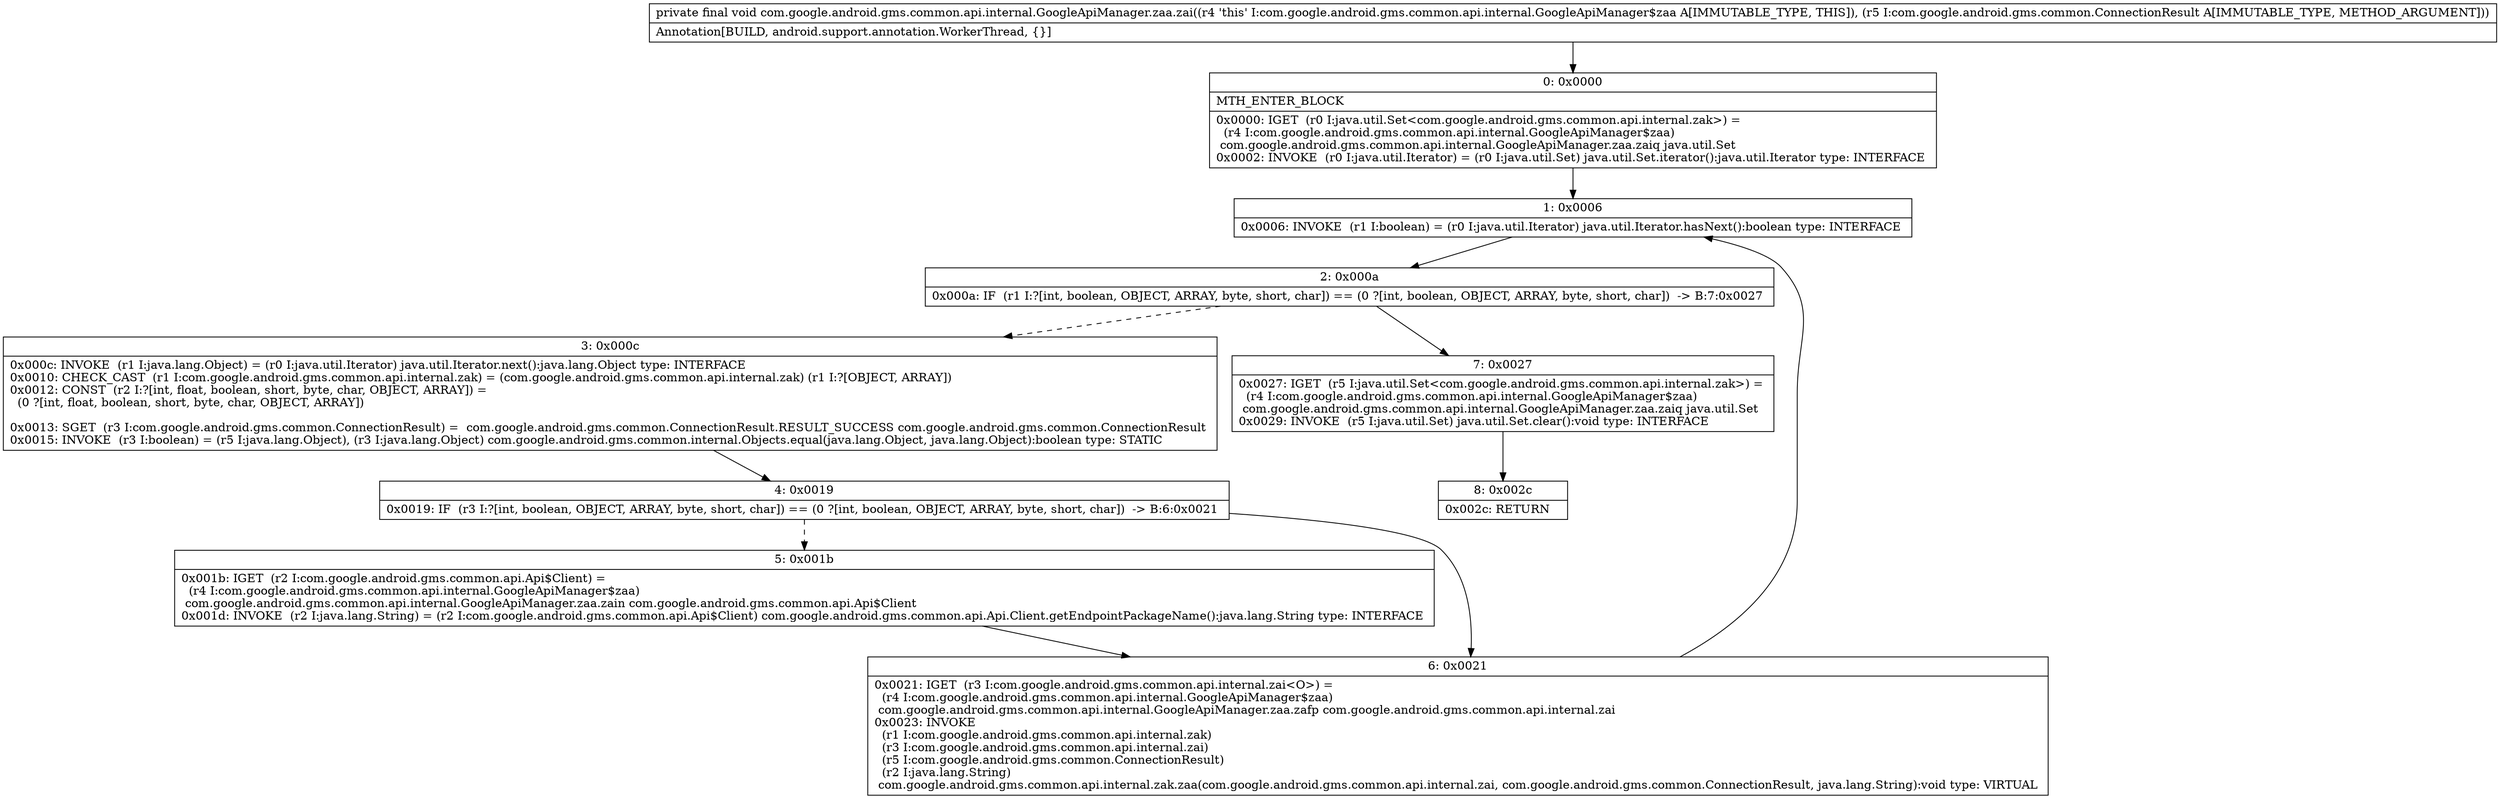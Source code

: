 digraph "CFG forcom.google.android.gms.common.api.internal.GoogleApiManager.zaa.zai(Lcom\/google\/android\/gms\/common\/ConnectionResult;)V" {
Node_0 [shape=record,label="{0\:\ 0x0000|MTH_ENTER_BLOCK\l|0x0000: IGET  (r0 I:java.util.Set\<com.google.android.gms.common.api.internal.zak\>) = \l  (r4 I:com.google.android.gms.common.api.internal.GoogleApiManager$zaa)\l com.google.android.gms.common.api.internal.GoogleApiManager.zaa.zaiq java.util.Set \l0x0002: INVOKE  (r0 I:java.util.Iterator) = (r0 I:java.util.Set) java.util.Set.iterator():java.util.Iterator type: INTERFACE \l}"];
Node_1 [shape=record,label="{1\:\ 0x0006|0x0006: INVOKE  (r1 I:boolean) = (r0 I:java.util.Iterator) java.util.Iterator.hasNext():boolean type: INTERFACE \l}"];
Node_2 [shape=record,label="{2\:\ 0x000a|0x000a: IF  (r1 I:?[int, boolean, OBJECT, ARRAY, byte, short, char]) == (0 ?[int, boolean, OBJECT, ARRAY, byte, short, char])  \-\> B:7:0x0027 \l}"];
Node_3 [shape=record,label="{3\:\ 0x000c|0x000c: INVOKE  (r1 I:java.lang.Object) = (r0 I:java.util.Iterator) java.util.Iterator.next():java.lang.Object type: INTERFACE \l0x0010: CHECK_CAST  (r1 I:com.google.android.gms.common.api.internal.zak) = (com.google.android.gms.common.api.internal.zak) (r1 I:?[OBJECT, ARRAY]) \l0x0012: CONST  (r2 I:?[int, float, boolean, short, byte, char, OBJECT, ARRAY]) = \l  (0 ?[int, float, boolean, short, byte, char, OBJECT, ARRAY])\l \l0x0013: SGET  (r3 I:com.google.android.gms.common.ConnectionResult) =  com.google.android.gms.common.ConnectionResult.RESULT_SUCCESS com.google.android.gms.common.ConnectionResult \l0x0015: INVOKE  (r3 I:boolean) = (r5 I:java.lang.Object), (r3 I:java.lang.Object) com.google.android.gms.common.internal.Objects.equal(java.lang.Object, java.lang.Object):boolean type: STATIC \l}"];
Node_4 [shape=record,label="{4\:\ 0x0019|0x0019: IF  (r3 I:?[int, boolean, OBJECT, ARRAY, byte, short, char]) == (0 ?[int, boolean, OBJECT, ARRAY, byte, short, char])  \-\> B:6:0x0021 \l}"];
Node_5 [shape=record,label="{5\:\ 0x001b|0x001b: IGET  (r2 I:com.google.android.gms.common.api.Api$Client) = \l  (r4 I:com.google.android.gms.common.api.internal.GoogleApiManager$zaa)\l com.google.android.gms.common.api.internal.GoogleApiManager.zaa.zain com.google.android.gms.common.api.Api$Client \l0x001d: INVOKE  (r2 I:java.lang.String) = (r2 I:com.google.android.gms.common.api.Api$Client) com.google.android.gms.common.api.Api.Client.getEndpointPackageName():java.lang.String type: INTERFACE \l}"];
Node_6 [shape=record,label="{6\:\ 0x0021|0x0021: IGET  (r3 I:com.google.android.gms.common.api.internal.zai\<O\>) = \l  (r4 I:com.google.android.gms.common.api.internal.GoogleApiManager$zaa)\l com.google.android.gms.common.api.internal.GoogleApiManager.zaa.zafp com.google.android.gms.common.api.internal.zai \l0x0023: INVOKE  \l  (r1 I:com.google.android.gms.common.api.internal.zak)\l  (r3 I:com.google.android.gms.common.api.internal.zai)\l  (r5 I:com.google.android.gms.common.ConnectionResult)\l  (r2 I:java.lang.String)\l com.google.android.gms.common.api.internal.zak.zaa(com.google.android.gms.common.api.internal.zai, com.google.android.gms.common.ConnectionResult, java.lang.String):void type: VIRTUAL \l}"];
Node_7 [shape=record,label="{7\:\ 0x0027|0x0027: IGET  (r5 I:java.util.Set\<com.google.android.gms.common.api.internal.zak\>) = \l  (r4 I:com.google.android.gms.common.api.internal.GoogleApiManager$zaa)\l com.google.android.gms.common.api.internal.GoogleApiManager.zaa.zaiq java.util.Set \l0x0029: INVOKE  (r5 I:java.util.Set) java.util.Set.clear():void type: INTERFACE \l}"];
Node_8 [shape=record,label="{8\:\ 0x002c|0x002c: RETURN   \l}"];
MethodNode[shape=record,label="{private final void com.google.android.gms.common.api.internal.GoogleApiManager.zaa.zai((r4 'this' I:com.google.android.gms.common.api.internal.GoogleApiManager$zaa A[IMMUTABLE_TYPE, THIS]), (r5 I:com.google.android.gms.common.ConnectionResult A[IMMUTABLE_TYPE, METHOD_ARGUMENT]))  | Annotation[BUILD, android.support.annotation.WorkerThread, \{\}]\l}"];
MethodNode -> Node_0;
Node_0 -> Node_1;
Node_1 -> Node_2;
Node_2 -> Node_3[style=dashed];
Node_2 -> Node_7;
Node_3 -> Node_4;
Node_4 -> Node_5[style=dashed];
Node_4 -> Node_6;
Node_5 -> Node_6;
Node_6 -> Node_1;
Node_7 -> Node_8;
}

